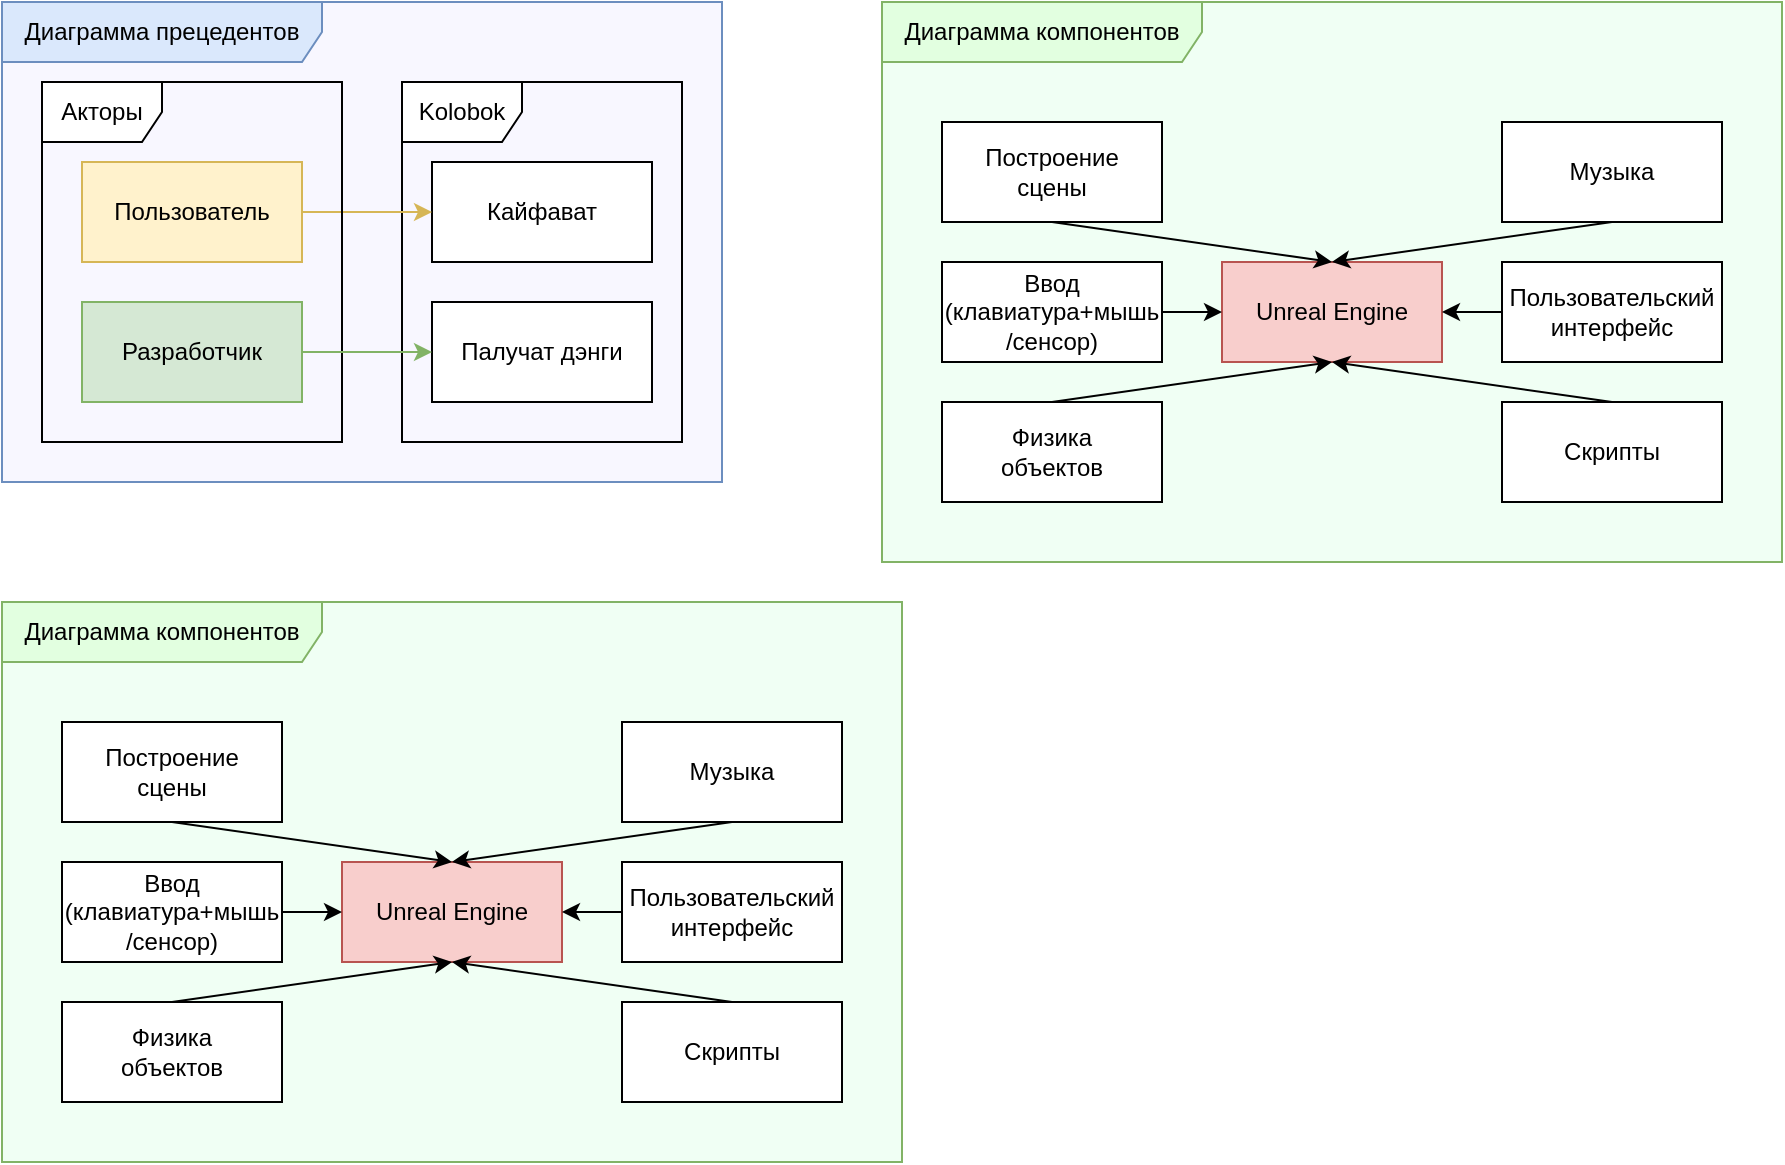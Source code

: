 <mxfile>
    <diagram name="Страница — 1" id="pK8GdqSDEVaHA4ka9reQ">
        <mxGraphModel dx="1671" dy="1094" grid="1" gridSize="10" guides="1" tooltips="1" connect="1" arrows="1" fold="1" page="1" pageScale="1" pageWidth="1169" pageHeight="827" math="0" shadow="0">
            <root>
                <mxCell id="0"/>
                <mxCell id="1" parent="0"/>
                <mxCell id="2" value="Диаграмма&amp;nbsp;прецедентов" style="shape=umlFrame;whiteSpace=wrap;html=1;pointerEvents=0;recursiveResize=0;container=1;collapsible=0;width=160;fillColor=#dae8fc;strokeColor=#6c8ebf;gradientColor=none;swimlaneFillColor=#F8F7FF;" vertex="1" parent="1">
                    <mxGeometry x="40" y="40" width="360" height="240" as="geometry"/>
                </mxCell>
                <mxCell id="5WrMtEPQ9WSay22F0Exm-4" value="Кайфават" style="html=1;whiteSpace=wrap;" parent="2" vertex="1">
                    <mxGeometry x="215" y="80" width="110" height="50" as="geometry"/>
                </mxCell>
                <mxCell id="5WrMtEPQ9WSay22F0Exm-13" value="Kolobok" style="shape=umlFrame;whiteSpace=wrap;html=1;pointerEvents=0;" parent="2" vertex="1">
                    <mxGeometry x="200" y="40" width="140" height="180" as="geometry"/>
                </mxCell>
                <mxCell id="5WrMtEPQ9WSay22F0Exm-16" value="Палучат дэнги" style="html=1;whiteSpace=wrap;" parent="2" vertex="1">
                    <mxGeometry x="215" y="150" width="110" height="50" as="geometry"/>
                </mxCell>
                <mxCell id="5WrMtEPQ9WSay22F0Exm-2" style="edgeStyle=orthogonalEdgeStyle;rounded=0;orthogonalLoop=1;jettySize=auto;html=1;entryX=0;entryY=0.5;entryDx=0;entryDy=0;curved=1;fillColor=#fff2cc;strokeColor=#d6b656;" parent="1" source="5WrMtEPQ9WSay22F0Exm-1" target="5WrMtEPQ9WSay22F0Exm-4" edge="1">
                    <mxGeometry relative="1" as="geometry">
                        <mxPoint x="320" y="215" as="targetPoint"/>
                    </mxGeometry>
                </mxCell>
                <mxCell id="5WrMtEPQ9WSay22F0Exm-1" value="Пользователь" style="html=1;whiteSpace=wrap;fillColor=#fff2cc;strokeColor=#d6b656;" parent="1" vertex="1">
                    <mxGeometry x="80" y="120" width="110" height="50" as="geometry"/>
                </mxCell>
                <mxCell id="5WrMtEPQ9WSay22F0Exm-10" style="edgeStyle=orthogonalEdgeStyle;rounded=0;orthogonalLoop=1;jettySize=auto;html=1;exitX=1;exitY=0.5;exitDx=0;exitDy=0;entryX=0;entryY=0.5;entryDx=0;entryDy=0;curved=1;fillColor=#dae8fc;strokeColor=#6c8ebf;" parent="1" edge="1">
                    <mxGeometry relative="1" as="geometry">
                        <mxPoint x="265" y="295.0" as="targetPoint"/>
                    </mxGeometry>
                </mxCell>
                <mxCell id="5WrMtEPQ9WSay22F0Exm-8" style="edgeStyle=orthogonalEdgeStyle;rounded=0;orthogonalLoop=1;jettySize=auto;html=1;exitX=1;exitY=0.5;exitDx=0;exitDy=0;entryX=0;entryY=0.5;entryDx=0;entryDy=0;curved=1;fillColor=#f8cecc;strokeColor=#b85450;" parent="1" edge="1">
                    <mxGeometry relative="1" as="geometry">
                        <mxPoint x="180" y="325.0" as="sourcePoint"/>
                    </mxGeometry>
                </mxCell>
                <mxCell id="5WrMtEPQ9WSay22F0Exm-12" value="Акторы" style="shape=umlFrame;whiteSpace=wrap;html=1;pointerEvents=0;" parent="1" vertex="1">
                    <mxGeometry x="60" y="80" width="150" height="180" as="geometry"/>
                </mxCell>
                <mxCell id="5WrMtEPQ9WSay22F0Exm-17" style="edgeStyle=orthogonalEdgeStyle;rounded=0;orthogonalLoop=1;jettySize=auto;html=1;exitX=1;exitY=0.5;exitDx=0;exitDy=0;entryX=0;entryY=0.5;entryDx=0;entryDy=0;fillColor=#d5e8d4;strokeColor=#82b366;" parent="1" source="5WrMtEPQ9WSay22F0Exm-14" target="5WrMtEPQ9WSay22F0Exm-16" edge="1">
                    <mxGeometry relative="1" as="geometry"/>
                </mxCell>
                <mxCell id="5WrMtEPQ9WSay22F0Exm-14" value="Разработчик" style="html=1;whiteSpace=wrap;fillColor=#d5e8d4;strokeColor=#82b366;" parent="1" vertex="1">
                    <mxGeometry x="80" y="190" width="110" height="50" as="geometry"/>
                </mxCell>
                <mxCell id="4" value="Диаграмма&amp;nbsp;компонентов" style="shape=umlFrame;whiteSpace=wrap;html=1;pointerEvents=0;recursiveResize=0;container=1;collapsible=0;width=160;fillColor=light-dark(#e2ffe0, #1f2f1e);strokeColor=#82b366;swimlaneFillColor=light-dark(#f0fff4, #111311);" vertex="1" parent="1">
                    <mxGeometry x="480" y="40" width="450" height="280" as="geometry"/>
                </mxCell>
                <mxCell id="6" value="Unreal Engine" style="html=1;whiteSpace=wrap;fillColor=#f8cecc;strokeColor=#b85450;" vertex="1" parent="4">
                    <mxGeometry x="170" y="130" width="110" height="50" as="geometry"/>
                </mxCell>
                <mxCell id="8" style="edgeStyle=none;html=1;exitX=0.5;exitY=1;exitDx=0;exitDy=0;entryX=0.5;entryY=0;entryDx=0;entryDy=0;rounded=0;curved=0;" edge="1" parent="4" source="7" target="6">
                    <mxGeometry relative="1" as="geometry"/>
                </mxCell>
                <mxCell id="7" value="Построение&lt;div&gt;сцены&lt;/div&gt;" style="html=1;whiteSpace=wrap;" vertex="1" parent="4">
                    <mxGeometry x="30" y="60" width="110" height="50" as="geometry"/>
                </mxCell>
                <mxCell id="10" style="edgeStyle=none;html=1;exitX=0.5;exitY=1;exitDx=0;exitDy=0;entryX=0.5;entryY=0;entryDx=0;entryDy=0;rounded=0;curved=0;" edge="1" parent="4" source="9" target="6">
                    <mxGeometry relative="1" as="geometry"/>
                </mxCell>
                <mxCell id="9" value="Музыка" style="html=1;whiteSpace=wrap;" vertex="1" parent="4">
                    <mxGeometry x="310" y="60" width="110" height="50" as="geometry"/>
                </mxCell>
                <mxCell id="12" style="edgeStyle=none;html=1;exitX=0.5;exitY=0;exitDx=0;exitDy=0;entryX=0.5;entryY=1;entryDx=0;entryDy=0;" edge="1" parent="4" source="11" target="6">
                    <mxGeometry relative="1" as="geometry"/>
                </mxCell>
                <mxCell id="11" value="Скрипты" style="html=1;whiteSpace=wrap;" vertex="1" parent="4">
                    <mxGeometry x="310" y="200" width="110" height="50" as="geometry"/>
                </mxCell>
                <mxCell id="15" style="edgeStyle=none;html=1;exitX=0.5;exitY=0;exitDx=0;exitDy=0;entryX=0.5;entryY=1;entryDx=0;entryDy=0;" edge="1" parent="4" source="13" target="6">
                    <mxGeometry relative="1" as="geometry"/>
                </mxCell>
                <mxCell id="13" value="Физика&lt;div&gt;объектов&lt;/div&gt;" style="html=1;whiteSpace=wrap;" vertex="1" parent="4">
                    <mxGeometry x="30" y="200" width="110" height="50" as="geometry"/>
                </mxCell>
                <mxCell id="17" style="edgeStyle=none;html=1;exitX=1;exitY=0.5;exitDx=0;exitDy=0;entryX=0;entryY=0.5;entryDx=0;entryDy=0;" edge="1" parent="4" source="16" target="6">
                    <mxGeometry relative="1" as="geometry"/>
                </mxCell>
                <mxCell id="16" value="Ввод (клавиатура+мышь&lt;div&gt;&lt;span style=&quot;background-color: transparent;&quot;&gt;/сенсор)&lt;/span&gt;&lt;/div&gt;" style="html=1;whiteSpace=wrap;" vertex="1" parent="4">
                    <mxGeometry x="30" y="130" width="110" height="50" as="geometry"/>
                </mxCell>
                <mxCell id="19" style="edgeStyle=none;html=1;exitX=0;exitY=0.5;exitDx=0;exitDy=0;entryX=1;entryY=0.5;entryDx=0;entryDy=0;" edge="1" parent="4" source="18" target="6">
                    <mxGeometry relative="1" as="geometry"/>
                </mxCell>
                <mxCell id="18" value="Пользовательский&lt;div&gt;интерфейс&lt;/div&gt;" style="html=1;whiteSpace=wrap;" vertex="1" parent="4">
                    <mxGeometry x="310" y="130" width="110" height="50" as="geometry"/>
                </mxCell>
                <mxCell id="20" value="Диаграмма&amp;nbsp;компонентов" style="shape=umlFrame;whiteSpace=wrap;html=1;pointerEvents=0;recursiveResize=0;container=1;collapsible=0;width=160;fillColor=light-dark(#e2ffe0, #1f2f1e);strokeColor=#82b366;swimlaneFillColor=light-dark(#f0fff4, #111311);" vertex="1" parent="1">
                    <mxGeometry x="40" y="340" width="450" height="280" as="geometry"/>
                </mxCell>
                <mxCell id="21" value="Unreal Engine" style="html=1;whiteSpace=wrap;fillColor=#f8cecc;strokeColor=#b85450;" vertex="1" parent="20">
                    <mxGeometry x="170" y="130" width="110" height="50" as="geometry"/>
                </mxCell>
                <mxCell id="22" style="edgeStyle=none;html=1;exitX=0.5;exitY=1;exitDx=0;exitDy=0;entryX=0.5;entryY=0;entryDx=0;entryDy=0;rounded=0;curved=0;" edge="1" parent="20" source="23" target="21">
                    <mxGeometry relative="1" as="geometry"/>
                </mxCell>
                <mxCell id="23" value="Построение&lt;div&gt;сцены&lt;/div&gt;" style="html=1;whiteSpace=wrap;" vertex="1" parent="20">
                    <mxGeometry x="30" y="60" width="110" height="50" as="geometry"/>
                </mxCell>
                <mxCell id="24" style="edgeStyle=none;html=1;exitX=0.5;exitY=1;exitDx=0;exitDy=0;entryX=0.5;entryY=0;entryDx=0;entryDy=0;rounded=0;curved=0;" edge="1" parent="20" source="25" target="21">
                    <mxGeometry relative="1" as="geometry"/>
                </mxCell>
                <mxCell id="25" value="Музыка" style="html=1;whiteSpace=wrap;" vertex="1" parent="20">
                    <mxGeometry x="310" y="60" width="110" height="50" as="geometry"/>
                </mxCell>
                <mxCell id="26" style="edgeStyle=none;html=1;exitX=0.5;exitY=0;exitDx=0;exitDy=0;entryX=0.5;entryY=1;entryDx=0;entryDy=0;" edge="1" parent="20" source="27" target="21">
                    <mxGeometry relative="1" as="geometry"/>
                </mxCell>
                <mxCell id="27" value="Скрипты" style="html=1;whiteSpace=wrap;" vertex="1" parent="20">
                    <mxGeometry x="310" y="200" width="110" height="50" as="geometry"/>
                </mxCell>
                <mxCell id="28" style="edgeStyle=none;html=1;exitX=0.5;exitY=0;exitDx=0;exitDy=0;entryX=0.5;entryY=1;entryDx=0;entryDy=0;" edge="1" parent="20" source="29" target="21">
                    <mxGeometry relative="1" as="geometry"/>
                </mxCell>
                <mxCell id="29" value="Физика&lt;div&gt;объектов&lt;/div&gt;" style="html=1;whiteSpace=wrap;" vertex="1" parent="20">
                    <mxGeometry x="30" y="200" width="110" height="50" as="geometry"/>
                </mxCell>
                <mxCell id="30" style="edgeStyle=none;html=1;exitX=1;exitY=0.5;exitDx=0;exitDy=0;entryX=0;entryY=0.5;entryDx=0;entryDy=0;" edge="1" parent="20" source="31" target="21">
                    <mxGeometry relative="1" as="geometry"/>
                </mxCell>
                <mxCell id="31" value="Ввод (клавиатура+мышь&lt;div&gt;&lt;span style=&quot;background-color: transparent;&quot;&gt;/сенсор)&lt;/span&gt;&lt;/div&gt;" style="html=1;whiteSpace=wrap;" vertex="1" parent="20">
                    <mxGeometry x="30" y="130" width="110" height="50" as="geometry"/>
                </mxCell>
                <mxCell id="32" style="edgeStyle=none;html=1;exitX=0;exitY=0.5;exitDx=0;exitDy=0;entryX=1;entryY=0.5;entryDx=0;entryDy=0;" edge="1" parent="20" source="33" target="21">
                    <mxGeometry relative="1" as="geometry"/>
                </mxCell>
                <mxCell id="33" value="Пользовательский&lt;div&gt;интерфейс&lt;/div&gt;" style="html=1;whiteSpace=wrap;" vertex="1" parent="20">
                    <mxGeometry x="310" y="130" width="110" height="50" as="geometry"/>
                </mxCell>
            </root>
        </mxGraphModel>
    </diagram>
</mxfile>